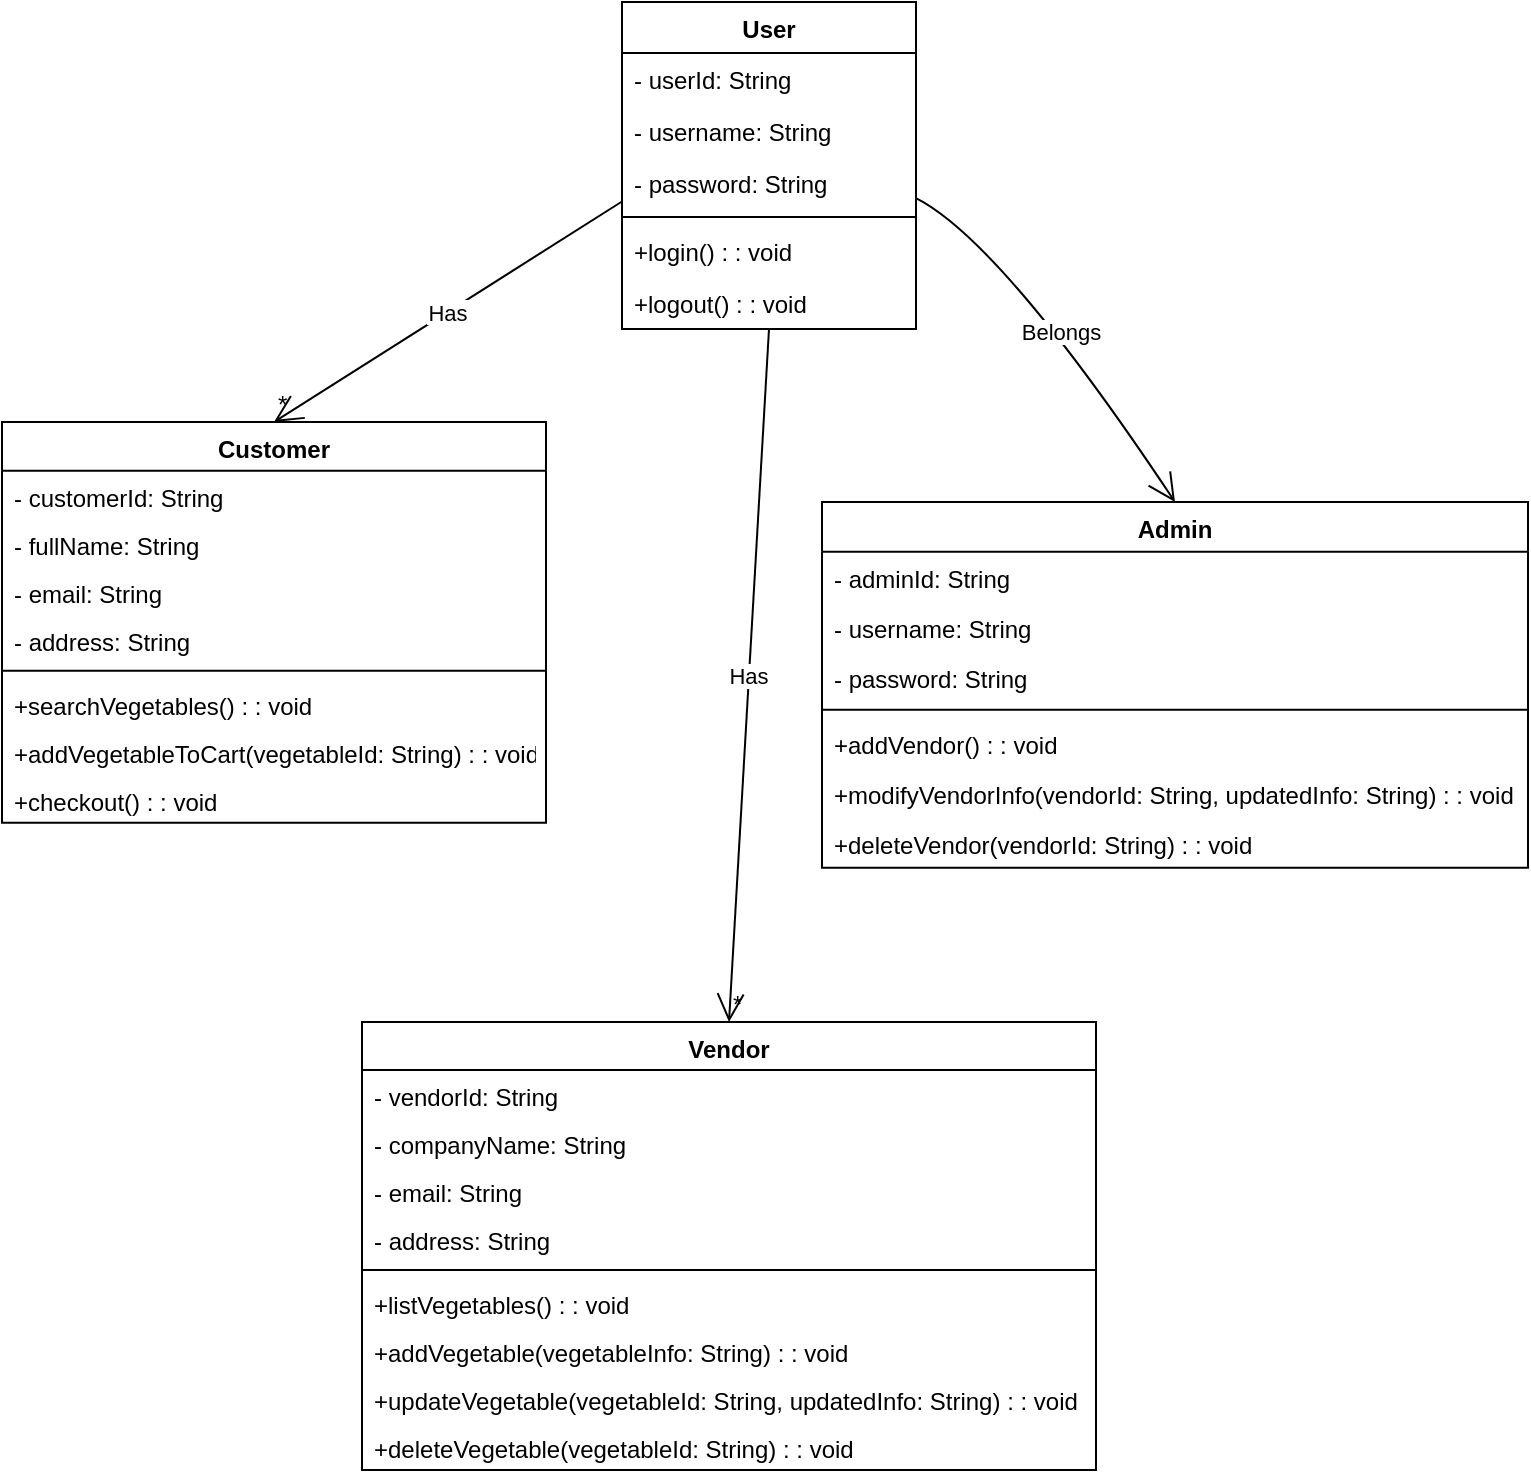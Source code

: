 <mxfile version="24.6.3" type="github">
  <diagram name="Page-1" id="a6wxcUhyKSKqqPr5nSDh">
    <mxGraphModel dx="1343" dy="793" grid="1" gridSize="10" guides="1" tooltips="1" connect="1" arrows="1" fold="1" page="1" pageScale="1" pageWidth="827" pageHeight="1169" math="0" shadow="0">
      <root>
        <mxCell id="0" />
        <mxCell id="1" parent="0" />
        <mxCell id="2" value="User" style="swimlane;fontStyle=1;align=center;verticalAlign=top;childLayout=stackLayout;horizontal=1;startSize=25.5;horizontalStack=0;resizeParent=1;resizeParentMax=0;resizeLast=0;collapsible=0;marginBottom=0;" parent="1" vertex="1">
          <mxGeometry x="340" y="40" width="147" height="163.5" as="geometry" />
        </mxCell>
        <mxCell id="3" value="- userId: String" style="text;strokeColor=none;fillColor=none;align=left;verticalAlign=top;spacingLeft=4;spacingRight=4;overflow=hidden;rotatable=0;points=[[0,0.5],[1,0.5]];portConstraint=eastwest;" parent="2" vertex="1">
          <mxGeometry y="25.5" width="147" height="26" as="geometry" />
        </mxCell>
        <mxCell id="4" value="- username: String" style="text;strokeColor=none;fillColor=none;align=left;verticalAlign=top;spacingLeft=4;spacingRight=4;overflow=hidden;rotatable=0;points=[[0,0.5],[1,0.5]];portConstraint=eastwest;" parent="2" vertex="1">
          <mxGeometry y="51.5" width="147" height="26" as="geometry" />
        </mxCell>
        <mxCell id="5" value="- password: String" style="text;strokeColor=none;fillColor=none;align=left;verticalAlign=top;spacingLeft=4;spacingRight=4;overflow=hidden;rotatable=0;points=[[0,0.5],[1,0.5]];portConstraint=eastwest;" parent="2" vertex="1">
          <mxGeometry y="77.5" width="147" height="26" as="geometry" />
        </mxCell>
        <mxCell id="6" style="line;strokeWidth=1;fillColor=none;align=left;verticalAlign=middle;spacingTop=-1;spacingLeft=3;spacingRight=3;rotatable=0;labelPosition=right;points=[];portConstraint=eastwest;strokeColor=inherit;" parent="2" vertex="1">
          <mxGeometry y="103.5" width="147" height="8" as="geometry" />
        </mxCell>
        <mxCell id="7" value="+login() : : void" style="text;strokeColor=none;fillColor=none;align=left;verticalAlign=top;spacingLeft=4;spacingRight=4;overflow=hidden;rotatable=0;points=[[0,0.5],[1,0.5]];portConstraint=eastwest;" parent="2" vertex="1">
          <mxGeometry y="111.5" width="147" height="26" as="geometry" />
        </mxCell>
        <mxCell id="8" value="+logout() : : void" style="text;strokeColor=none;fillColor=none;align=left;verticalAlign=top;spacingLeft=4;spacingRight=4;overflow=hidden;rotatable=0;points=[[0,0.5],[1,0.5]];portConstraint=eastwest;" parent="2" vertex="1">
          <mxGeometry y="137.5" width="147" height="26" as="geometry" />
        </mxCell>
        <mxCell id="9" value="Customer" style="swimlane;fontStyle=1;align=center;verticalAlign=top;childLayout=stackLayout;horizontal=1;startSize=24.375;horizontalStack=0;resizeParent=1;resizeParentMax=0;resizeLast=0;collapsible=0;marginBottom=0;" parent="1" vertex="1">
          <mxGeometry x="30" y="250" width="272" height="200.375" as="geometry" />
        </mxCell>
        <mxCell id="10" value="- customerId: String" style="text;strokeColor=none;fillColor=none;align=left;verticalAlign=top;spacingLeft=4;spacingRight=4;overflow=hidden;rotatable=0;points=[[0,0.5],[1,0.5]];portConstraint=eastwest;" parent="9" vertex="1">
          <mxGeometry y="24.375" width="272" height="24" as="geometry" />
        </mxCell>
        <mxCell id="11" value="- fullName: String" style="text;strokeColor=none;fillColor=none;align=left;verticalAlign=top;spacingLeft=4;spacingRight=4;overflow=hidden;rotatable=0;points=[[0,0.5],[1,0.5]];portConstraint=eastwest;" parent="9" vertex="1">
          <mxGeometry y="48.375" width="272" height="24" as="geometry" />
        </mxCell>
        <mxCell id="12" value="- email: String" style="text;strokeColor=none;fillColor=none;align=left;verticalAlign=top;spacingLeft=4;spacingRight=4;overflow=hidden;rotatable=0;points=[[0,0.5],[1,0.5]];portConstraint=eastwest;" parent="9" vertex="1">
          <mxGeometry y="72.375" width="272" height="24" as="geometry" />
        </mxCell>
        <mxCell id="13" value="- address: String" style="text;strokeColor=none;fillColor=none;align=left;verticalAlign=top;spacingLeft=4;spacingRight=4;overflow=hidden;rotatable=0;points=[[0,0.5],[1,0.5]];portConstraint=eastwest;" parent="9" vertex="1">
          <mxGeometry y="96.375" width="272" height="24" as="geometry" />
        </mxCell>
        <mxCell id="14" style="line;strokeWidth=1;fillColor=none;align=left;verticalAlign=middle;spacingTop=-1;spacingLeft=3;spacingRight=3;rotatable=0;labelPosition=right;points=[];portConstraint=eastwest;strokeColor=inherit;" parent="9" vertex="1">
          <mxGeometry y="120.375" width="272" height="8" as="geometry" />
        </mxCell>
        <mxCell id="15" value="+searchVegetables() : : void" style="text;strokeColor=none;fillColor=none;align=left;verticalAlign=top;spacingLeft=4;spacingRight=4;overflow=hidden;rotatable=0;points=[[0,0.5],[1,0.5]];portConstraint=eastwest;" parent="9" vertex="1">
          <mxGeometry y="128.375" width="272" height="24" as="geometry" />
        </mxCell>
        <mxCell id="16" value="+addVegetableToCart(vegetableId: String) : : void" style="text;strokeColor=none;fillColor=none;align=left;verticalAlign=top;spacingLeft=4;spacingRight=4;overflow=hidden;rotatable=0;points=[[0,0.5],[1,0.5]];portConstraint=eastwest;" parent="9" vertex="1">
          <mxGeometry y="152.375" width="272" height="24" as="geometry" />
        </mxCell>
        <mxCell id="17" value="+checkout() : : void" style="text;strokeColor=none;fillColor=none;align=left;verticalAlign=top;spacingLeft=4;spacingRight=4;overflow=hidden;rotatable=0;points=[[0,0.5],[1,0.5]];portConstraint=eastwest;" parent="9" vertex="1">
          <mxGeometry y="176.375" width="272" height="24" as="geometry" />
        </mxCell>
        <mxCell id="18" value="Vendor" style="swimlane;fontStyle=1;align=center;verticalAlign=top;childLayout=stackLayout;horizontal=1;startSize=24;horizontalStack=0;resizeParent=1;resizeParentMax=0;resizeLast=0;collapsible=0;marginBottom=0;" parent="1" vertex="1">
          <mxGeometry x="210" y="550" width="367" height="224" as="geometry" />
        </mxCell>
        <mxCell id="19" value="- vendorId: String" style="text;strokeColor=none;fillColor=none;align=left;verticalAlign=top;spacingLeft=4;spacingRight=4;overflow=hidden;rotatable=0;points=[[0,0.5],[1,0.5]];portConstraint=eastwest;" parent="18" vertex="1">
          <mxGeometry y="24" width="367" height="24" as="geometry" />
        </mxCell>
        <mxCell id="20" value="- companyName: String" style="text;strokeColor=none;fillColor=none;align=left;verticalAlign=top;spacingLeft=4;spacingRight=4;overflow=hidden;rotatable=0;points=[[0,0.5],[1,0.5]];portConstraint=eastwest;" parent="18" vertex="1">
          <mxGeometry y="48" width="367" height="24" as="geometry" />
        </mxCell>
        <mxCell id="21" value="- email: String" style="text;strokeColor=none;fillColor=none;align=left;verticalAlign=top;spacingLeft=4;spacingRight=4;overflow=hidden;rotatable=0;points=[[0,0.5],[1,0.5]];portConstraint=eastwest;" parent="18" vertex="1">
          <mxGeometry y="72" width="367" height="24" as="geometry" />
        </mxCell>
        <mxCell id="22" value="- address: String" style="text;strokeColor=none;fillColor=none;align=left;verticalAlign=top;spacingLeft=4;spacingRight=4;overflow=hidden;rotatable=0;points=[[0,0.5],[1,0.5]];portConstraint=eastwest;" parent="18" vertex="1">
          <mxGeometry y="96" width="367" height="24" as="geometry" />
        </mxCell>
        <mxCell id="23" style="line;strokeWidth=1;fillColor=none;align=left;verticalAlign=middle;spacingTop=-1;spacingLeft=3;spacingRight=3;rotatable=0;labelPosition=right;points=[];portConstraint=eastwest;strokeColor=inherit;" parent="18" vertex="1">
          <mxGeometry y="120" width="367" height="8" as="geometry" />
        </mxCell>
        <mxCell id="24" value="+listVegetables() : : void" style="text;strokeColor=none;fillColor=none;align=left;verticalAlign=top;spacingLeft=4;spacingRight=4;overflow=hidden;rotatable=0;points=[[0,0.5],[1,0.5]];portConstraint=eastwest;" parent="18" vertex="1">
          <mxGeometry y="128" width="367" height="24" as="geometry" />
        </mxCell>
        <mxCell id="25" value="+addVegetable(vegetableInfo: String) : : void" style="text;strokeColor=none;fillColor=none;align=left;verticalAlign=top;spacingLeft=4;spacingRight=4;overflow=hidden;rotatable=0;points=[[0,0.5],[1,0.5]];portConstraint=eastwest;" parent="18" vertex="1">
          <mxGeometry y="152" width="367" height="24" as="geometry" />
        </mxCell>
        <mxCell id="26" value="+updateVegetable(vegetableId: String, updatedInfo: String) : : void" style="text;strokeColor=none;fillColor=none;align=left;verticalAlign=top;spacingLeft=4;spacingRight=4;overflow=hidden;rotatable=0;points=[[0,0.5],[1,0.5]];portConstraint=eastwest;" parent="18" vertex="1">
          <mxGeometry y="176" width="367" height="24" as="geometry" />
        </mxCell>
        <mxCell id="27" value="+deleteVegetable(vegetableId: String) : : void" style="text;strokeColor=none;fillColor=none;align=left;verticalAlign=top;spacingLeft=4;spacingRight=4;overflow=hidden;rotatable=0;points=[[0,0.5],[1,0.5]];portConstraint=eastwest;" parent="18" vertex="1">
          <mxGeometry y="200" width="367" height="24" as="geometry" />
        </mxCell>
        <mxCell id="28" value="Admin" style="swimlane;fontStyle=1;align=center;verticalAlign=top;childLayout=stackLayout;horizontal=1;startSize=24.857;horizontalStack=0;resizeParent=1;resizeParentMax=0;resizeLast=0;collapsible=0;marginBottom=0;" parent="1" vertex="1">
          <mxGeometry x="440" y="290" width="353" height="182.857" as="geometry" />
        </mxCell>
        <mxCell id="29" value="- adminId: String" style="text;strokeColor=none;fillColor=none;align=left;verticalAlign=top;spacingLeft=4;spacingRight=4;overflow=hidden;rotatable=0;points=[[0,0.5],[1,0.5]];portConstraint=eastwest;" parent="28" vertex="1">
          <mxGeometry y="24.857" width="353" height="25" as="geometry" />
        </mxCell>
        <mxCell id="30" value="- username: String" style="text;strokeColor=none;fillColor=none;align=left;verticalAlign=top;spacingLeft=4;spacingRight=4;overflow=hidden;rotatable=0;points=[[0,0.5],[1,0.5]];portConstraint=eastwest;" parent="28" vertex="1">
          <mxGeometry y="49.857" width="353" height="25" as="geometry" />
        </mxCell>
        <mxCell id="31" value="- password: String" style="text;strokeColor=none;fillColor=none;align=left;verticalAlign=top;spacingLeft=4;spacingRight=4;overflow=hidden;rotatable=0;points=[[0,0.5],[1,0.5]];portConstraint=eastwest;" parent="28" vertex="1">
          <mxGeometry y="74.857" width="353" height="25" as="geometry" />
        </mxCell>
        <mxCell id="32" style="line;strokeWidth=1;fillColor=none;align=left;verticalAlign=middle;spacingTop=-1;spacingLeft=3;spacingRight=3;rotatable=0;labelPosition=right;points=[];portConstraint=eastwest;strokeColor=inherit;" parent="28" vertex="1">
          <mxGeometry y="99.857" width="353" height="8" as="geometry" />
        </mxCell>
        <mxCell id="33" value="+addVendor() : : void" style="text;strokeColor=none;fillColor=none;align=left;verticalAlign=top;spacingLeft=4;spacingRight=4;overflow=hidden;rotatable=0;points=[[0,0.5],[1,0.5]];portConstraint=eastwest;" parent="28" vertex="1">
          <mxGeometry y="107.857" width="353" height="25" as="geometry" />
        </mxCell>
        <mxCell id="34" value="+modifyVendorInfo(vendorId: String, updatedInfo: String) : : void" style="text;strokeColor=none;fillColor=none;align=left;verticalAlign=top;spacingLeft=4;spacingRight=4;overflow=hidden;rotatable=0;points=[[0,0.5],[1,0.5]];portConstraint=eastwest;" parent="28" vertex="1">
          <mxGeometry y="132.857" width="353" height="25" as="geometry" />
        </mxCell>
        <mxCell id="35" value="+deleteVendor(vendorId: String) : : void" style="text;strokeColor=none;fillColor=none;align=left;verticalAlign=top;spacingLeft=4;spacingRight=4;overflow=hidden;rotatable=0;points=[[0,0.5],[1,0.5]];portConstraint=eastwest;" parent="28" vertex="1">
          <mxGeometry y="157.857" width="353" height="25" as="geometry" />
        </mxCell>
        <mxCell id="36" value="Has" style="curved=1;startArrow=none;endArrow=open;endSize=12;exitX=0;exitY=0.61;entryX=0.5;entryY=0;" parent="1" source="2" target="9" edge="1">
          <mxGeometry relative="1" as="geometry">
            <Array as="points" />
          </mxGeometry>
        </mxCell>
        <mxCell id="37" value="*" style="edgeLabel;resizable=0;labelBackgroundColor=none;fontSize=12;align=left;verticalAlign=bottom;" parent="36" vertex="1">
          <mxGeometry x="1" relative="1" as="geometry" />
        </mxCell>
        <mxCell id="38" value="Has" style="curved=1;startArrow=none;endArrow=open;endSize=12;exitX=0.5;exitY=1;entryX=0.5;entryY=0;" parent="1" source="2" target="18" edge="1">
          <mxGeometry relative="1" as="geometry">
            <Array as="points" />
          </mxGeometry>
        </mxCell>
        <mxCell id="39" value="*" style="edgeLabel;resizable=0;labelBackgroundColor=none;fontSize=12;align=left;verticalAlign=bottom;" parent="38" vertex="1">
          <mxGeometry x="1" relative="1" as="geometry" />
        </mxCell>
        <mxCell id="40" value="Belongs" style="curved=1;startArrow=none;endArrow=open;endSize=12;exitX=1;exitY=0.6;entryX=0.5;entryY=0;" parent="1" source="2" target="28" edge="1">
          <mxGeometry relative="1" as="geometry">
            <Array as="points">
              <mxPoint x="530" y="160" />
            </Array>
          </mxGeometry>
        </mxCell>
      </root>
    </mxGraphModel>
  </diagram>
</mxfile>
